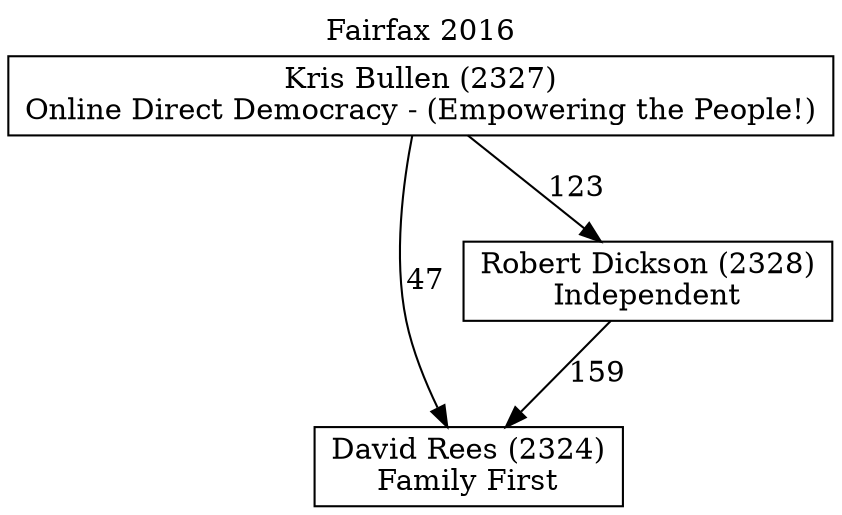 // House preference flow
digraph "David Rees (2324)_Fairfax_2016" {
	graph [label="Fairfax 2016" labelloc=t mclimit=10]
	node [shape=box]
	"David Rees (2324)" [label="David Rees (2324)
Family First"]
	"Robert Dickson (2328)" [label="Robert Dickson (2328)
Independent"]
	"Kris Bullen (2327)" [label="Kris Bullen (2327)
Online Direct Democracy - (Empowering the People!)"]
	"Robert Dickson (2328)" -> "David Rees (2324)" [label=159]
	"Kris Bullen (2327)" -> "Robert Dickson (2328)" [label=123]
	"Kris Bullen (2327)" -> "David Rees (2324)" [label=47]
}
